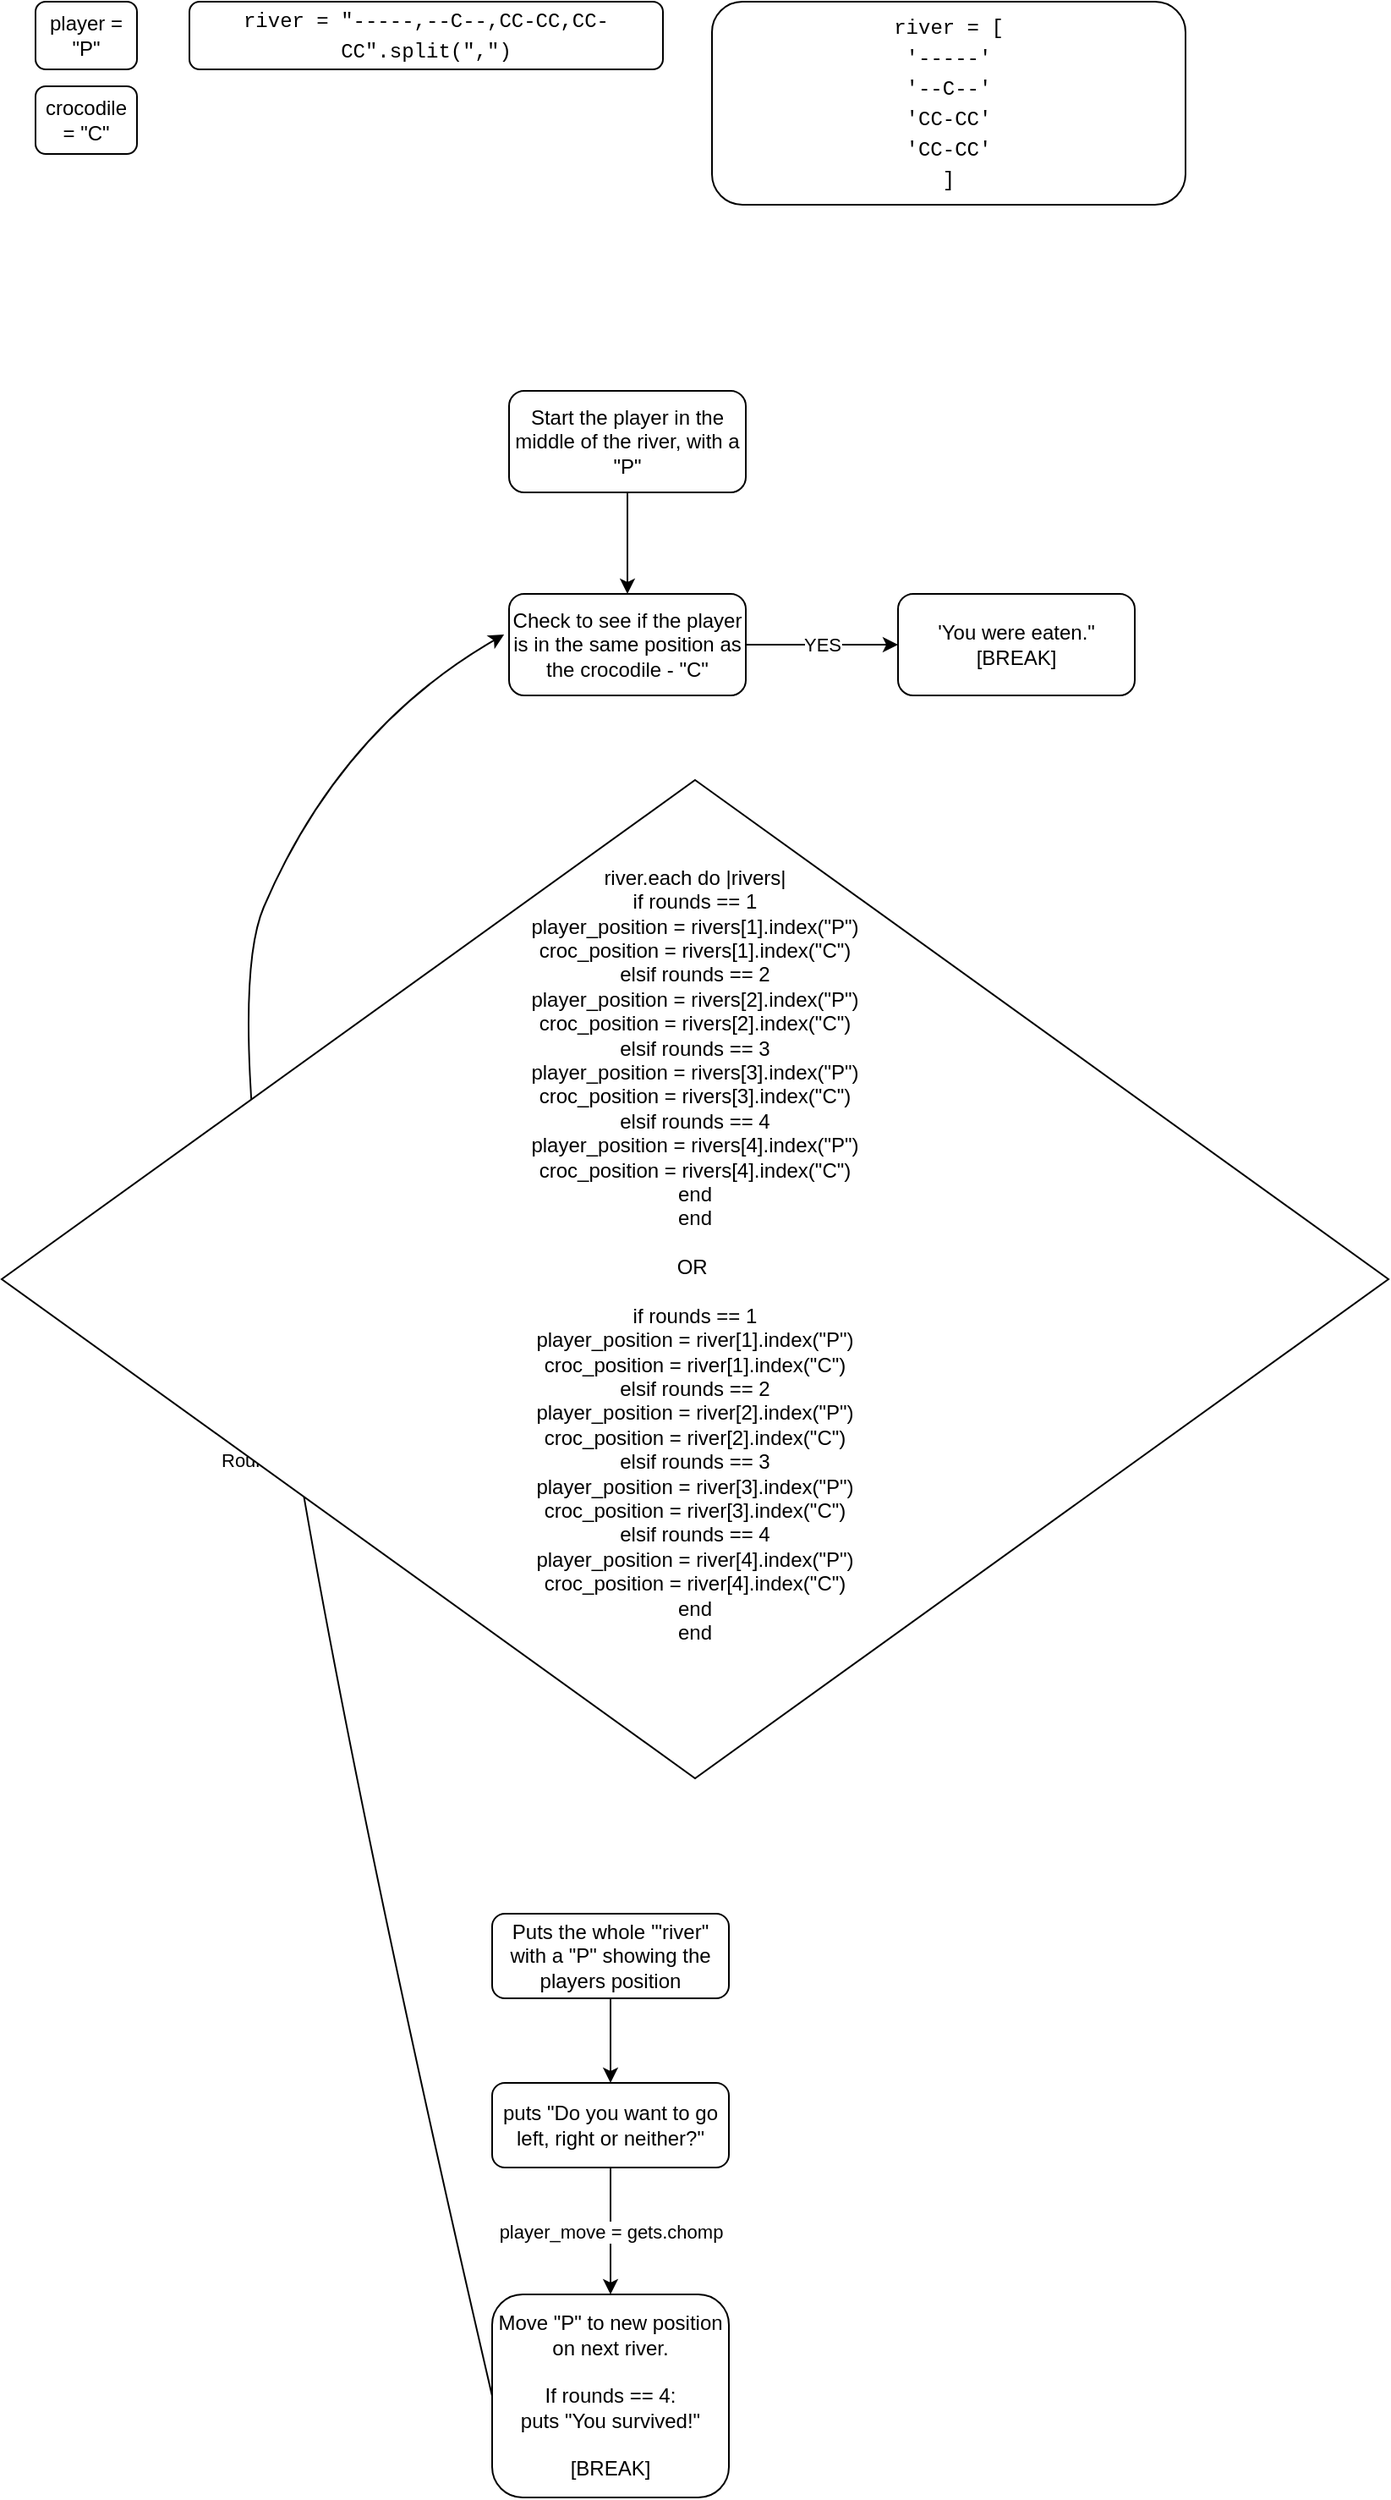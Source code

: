 <mxfile version="14.9.3" type="github">
  <diagram id="C5RBs43oDa-KdzZeNtuy" name="Page-1">
    <mxGraphModel dx="1426" dy="794" grid="1" gridSize="10" guides="1" tooltips="1" connect="1" arrows="1" fold="1" page="1" pageScale="1" pageWidth="827" pageHeight="1169" math="0" shadow="0">
      <root>
        <mxCell id="WIyWlLk6GJQsqaUBKTNV-0" />
        <mxCell id="WIyWlLk6GJQsqaUBKTNV-1" parent="WIyWlLk6GJQsqaUBKTNV-0" />
        <mxCell id="XGC_IJYDU8Fb2q-qxgob-36" style="edgeStyle=orthogonalEdgeStyle;rounded=0;orthogonalLoop=1;jettySize=auto;html=1;exitX=0.5;exitY=1;exitDx=0;exitDy=0;entryX=0.5;entryY=0;entryDx=0;entryDy=0;" edge="1" parent="WIyWlLk6GJQsqaUBKTNV-1" source="WIyWlLk6GJQsqaUBKTNV-3" target="XGC_IJYDU8Fb2q-qxgob-19">
          <mxGeometry relative="1" as="geometry" />
        </mxCell>
        <mxCell id="WIyWlLk6GJQsqaUBKTNV-3" value="Start the player in the middle of the river, with a &quot;P&quot;" style="rounded=1;whiteSpace=wrap;html=1;fontSize=12;glass=0;strokeWidth=1;shadow=0;" parent="WIyWlLk6GJQsqaUBKTNV-1" vertex="1">
          <mxGeometry x="330" y="250" width="140" height="60" as="geometry" />
        </mxCell>
        <mxCell id="XGC_IJYDU8Fb2q-qxgob-21" value="YES" style="edgeStyle=orthogonalEdgeStyle;rounded=0;orthogonalLoop=1;jettySize=auto;html=1;entryX=0;entryY=0.5;entryDx=0;entryDy=0;" edge="1" parent="WIyWlLk6GJQsqaUBKTNV-1" source="XGC_IJYDU8Fb2q-qxgob-19" target="XGC_IJYDU8Fb2q-qxgob-20">
          <mxGeometry relative="1" as="geometry" />
        </mxCell>
        <mxCell id="XGC_IJYDU8Fb2q-qxgob-19" value="Check to see if the player is in the same position as the crocodile - &quot;C&quot;" style="rounded=1;whiteSpace=wrap;html=1;fontSize=12;glass=0;strokeWidth=1;shadow=0;" vertex="1" parent="WIyWlLk6GJQsqaUBKTNV-1">
          <mxGeometry x="330" y="370" width="140" height="60" as="geometry" />
        </mxCell>
        <mxCell id="XGC_IJYDU8Fb2q-qxgob-20" value="&#39;You were eaten.&quot; &lt;br&gt;[BREAK]" style="rounded=1;whiteSpace=wrap;html=1;fontSize=12;glass=0;strokeWidth=1;shadow=0;" vertex="1" parent="WIyWlLk6GJQsqaUBKTNV-1">
          <mxGeometry x="560" y="370" width="140" height="60" as="geometry" />
        </mxCell>
        <mxCell id="XGC_IJYDU8Fb2q-qxgob-26" value="" style="edgeStyle=orthogonalEdgeStyle;rounded=0;orthogonalLoop=1;jettySize=auto;html=1;" edge="1" parent="WIyWlLk6GJQsqaUBKTNV-1" source="XGC_IJYDU8Fb2q-qxgob-23" target="XGC_IJYDU8Fb2q-qxgob-25">
          <mxGeometry relative="1" as="geometry" />
        </mxCell>
        <mxCell id="XGC_IJYDU8Fb2q-qxgob-23" value="Puts the whole &#39;&quot;river&quot; with a &quot;P&quot; showing the players position" style="rounded=1;whiteSpace=wrap;html=1;fontSize=12;glass=0;strokeWidth=1;shadow=0;" vertex="1" parent="WIyWlLk6GJQsqaUBKTNV-1">
          <mxGeometry x="320" y="1150" width="140" height="50" as="geometry" />
        </mxCell>
        <mxCell id="XGC_IJYDU8Fb2q-qxgob-30" value="player_move = gets.chomp" style="edgeStyle=orthogonalEdgeStyle;rounded=0;orthogonalLoop=1;jettySize=auto;html=1;" edge="1" parent="WIyWlLk6GJQsqaUBKTNV-1" source="XGC_IJYDU8Fb2q-qxgob-25" target="XGC_IJYDU8Fb2q-qxgob-29">
          <mxGeometry relative="1" as="geometry" />
        </mxCell>
        <mxCell id="XGC_IJYDU8Fb2q-qxgob-25" value="puts &quot;Do you want to go left, right or neither?&quot;" style="rounded=1;whiteSpace=wrap;html=1;fontSize=12;glass=0;strokeWidth=1;shadow=0;" vertex="1" parent="WIyWlLk6GJQsqaUBKTNV-1">
          <mxGeometry x="320" y="1250" width="140" height="50" as="geometry" />
        </mxCell>
        <mxCell id="XGC_IJYDU8Fb2q-qxgob-29" value="Move &quot;P&quot; to new position on next river.&lt;br&gt;&lt;br&gt;If rounds == 4:&lt;br&gt;puts &quot;You survived!&quot;&lt;br&gt;&lt;br&gt;[BREAK]" style="rounded=1;whiteSpace=wrap;html=1;fontSize=12;glass=0;strokeWidth=1;shadow=0;" vertex="1" parent="WIyWlLk6GJQsqaUBKTNV-1">
          <mxGeometry x="320" y="1375" width="140" height="120" as="geometry" />
        </mxCell>
        <mxCell id="XGC_IJYDU8Fb2q-qxgob-35" value="Rounds += 1" style="curved=1;endArrow=classic;html=1;exitX=0;exitY=0.5;exitDx=0;exitDy=0;entryX=-0.021;entryY=0.4;entryDx=0;entryDy=0;entryPerimeter=0;" edge="1" parent="WIyWlLk6GJQsqaUBKTNV-1" source="XGC_IJYDU8Fb2q-qxgob-29" target="XGC_IJYDU8Fb2q-qxgob-19">
          <mxGeometry width="50" height="50" relative="1" as="geometry">
            <mxPoint x="190" y="660" as="sourcePoint" />
            <mxPoint x="240" y="610" as="targetPoint" />
            <Array as="points">
              <mxPoint x="140" y="660" />
              <mxPoint x="230" y="450" />
            </Array>
          </mxGeometry>
        </mxCell>
        <mxCell id="XGC_IJYDU8Fb2q-qxgob-37" value="player = &quot;P&quot;" style="rounded=1;whiteSpace=wrap;html=1;" vertex="1" parent="WIyWlLk6GJQsqaUBKTNV-1">
          <mxGeometry x="50" y="20" width="60" height="40" as="geometry" />
        </mxCell>
        <mxCell id="XGC_IJYDU8Fb2q-qxgob-38" value="crocodile = &quot;C&quot;" style="rounded=1;whiteSpace=wrap;html=1;" vertex="1" parent="WIyWlLk6GJQsqaUBKTNV-1">
          <mxGeometry x="50" y="70" width="60" height="40" as="geometry" />
        </mxCell>
        <mxCell id="XGC_IJYDU8Fb2q-qxgob-39" value="river.each do |rivers|&lt;br&gt;if rounds == 1&lt;br&gt;player_position = rivers[1].index(&quot;P&quot;)&lt;br&gt;croc_position = rivers[1].index(&quot;C&quot;)&lt;br&gt;elsif rounds == 2&lt;br&gt;player_position = rivers[2].index(&quot;P&quot;)&lt;br&gt;croc_position = rivers[2].index(&quot;C&quot;)&lt;br&gt;elsif rounds == 3&lt;br&gt;player_position = rivers[3].index(&quot;P&quot;)&lt;br&gt;croc_position = rivers[3].index(&quot;C&quot;)&lt;br&gt;elsif rounds == 4&lt;br&gt;player_position = rivers[4].index(&quot;P&quot;)&lt;br&gt;croc_position = rivers[4].index(&quot;C&quot;)&lt;br&gt;end&lt;br&gt;end&lt;br&gt;&lt;br&gt;OR&amp;nbsp;&lt;br&gt;&lt;br&gt;if rounds == 1&lt;br&gt;player_position = river[1].index(&quot;P&quot;)&lt;br&gt;croc_position = river[1].index(&quot;C&quot;)&lt;br&gt;elsif rounds == 2&lt;br&gt;player_position = river[2].index(&quot;P&quot;)&lt;br&gt;croc_position = river[2].index(&quot;C&quot;)&lt;br&gt;elsif rounds == 3&lt;br&gt;player_position = river[3].index(&quot;P&quot;)&lt;br&gt;croc_position = river[3].index(&quot;C&quot;)&lt;br&gt;elsif rounds == 4&lt;br&gt;player_position = river[4].index(&quot;P&quot;)&lt;br&gt;croc_position = river[4].index(&quot;C&quot;)&lt;br&gt;end&lt;br&gt;end&lt;br&gt;&lt;br&gt;&lt;br&gt;" style="rhombus;whiteSpace=wrap;html=1;" vertex="1" parent="WIyWlLk6GJQsqaUBKTNV-1">
          <mxGeometry x="30" y="480" width="820" height="590" as="geometry" />
        </mxCell>
        <mxCell id="XGC_IJYDU8Fb2q-qxgob-40" value="&lt;div style=&quot;font-family: &amp;#34;menlo&amp;#34; , &amp;#34;monaco&amp;#34; , &amp;#34;courier new&amp;#34; , monospace ; line-height: 18px&quot;&gt;&lt;span style=&quot;background-color: rgb(255 , 255 , 255)&quot;&gt;river = &quot;-----,--C--,CC-CC,CC-CC&quot;.split(&quot;,&quot;)&lt;/span&gt;&lt;/div&gt;" style="rounded=1;whiteSpace=wrap;html=1;fillColor=#FFFFFF;" vertex="1" parent="WIyWlLk6GJQsqaUBKTNV-1">
          <mxGeometry x="141" y="20" width="280" height="40" as="geometry" />
        </mxCell>
        <mxCell id="XGC_IJYDU8Fb2q-qxgob-41" value="&lt;div style=&quot;font-family: &amp;#34;menlo&amp;#34; , &amp;#34;monaco&amp;#34; , &amp;#34;courier new&amp;#34; , monospace ; line-height: 18px&quot;&gt;&lt;span style=&quot;background-color: rgb(255 , 255 , 255)&quot;&gt;river = [&lt;/span&gt;&lt;/div&gt;&lt;div style=&quot;font-family: &amp;#34;menlo&amp;#34; , &amp;#34;monaco&amp;#34; , &amp;#34;courier new&amp;#34; , monospace ; line-height: 18px&quot;&gt;&lt;span style=&quot;background-color: rgb(255 , 255 , 255)&quot;&gt;&amp;nbsp;&#39;-----&#39;&amp;nbsp;&lt;/span&gt;&lt;/div&gt;&lt;div style=&quot;font-family: &amp;#34;menlo&amp;#34; , &amp;#34;monaco&amp;#34; , &amp;#34;courier new&amp;#34; , monospace ; line-height: 18px&quot;&gt;&lt;span style=&quot;background-color: rgb(255 , 255 , 255)&quot;&gt;&#39;--C--&#39;&lt;/span&gt;&lt;/div&gt;&lt;div style=&quot;font-family: &amp;#34;menlo&amp;#34; , &amp;#34;monaco&amp;#34; , &amp;#34;courier new&amp;#34; , monospace ; line-height: 18px&quot;&gt;&lt;span style=&quot;background-color: rgb(255 , 255 , 255)&quot;&gt;&amp;nbsp;&#39;CC-CC&#39;&amp;nbsp;&lt;/span&gt;&lt;/div&gt;&lt;div style=&quot;font-family: &amp;#34;menlo&amp;#34; , &amp;#34;monaco&amp;#34; , &amp;#34;courier new&amp;#34; , monospace ; line-height: 18px&quot;&gt;&lt;span style=&quot;background-color: rgb(255 , 255 , 255)&quot;&gt;&#39;CC-CC&#39;&lt;/span&gt;&lt;/div&gt;&lt;div style=&quot;font-family: &amp;#34;menlo&amp;#34; , &amp;#34;monaco&amp;#34; , &amp;#34;courier new&amp;#34; , monospace ; line-height: 18px&quot;&gt;&lt;span style=&quot;background-color: rgb(255 , 255 , 255)&quot;&gt;]&lt;/span&gt;&lt;/div&gt;" style="rounded=1;whiteSpace=wrap;html=1;fillColor=#FFFFFF;" vertex="1" parent="WIyWlLk6GJQsqaUBKTNV-1">
          <mxGeometry x="450" y="20" width="280" height="120" as="geometry" />
        </mxCell>
      </root>
    </mxGraphModel>
  </diagram>
</mxfile>
